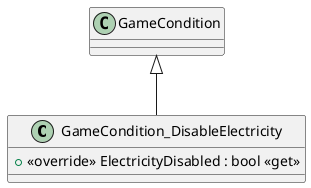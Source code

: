 @startuml
class GameCondition_DisableElectricity {
    + <<override>> ElectricityDisabled : bool <<get>>
}
GameCondition <|-- GameCondition_DisableElectricity
@enduml
